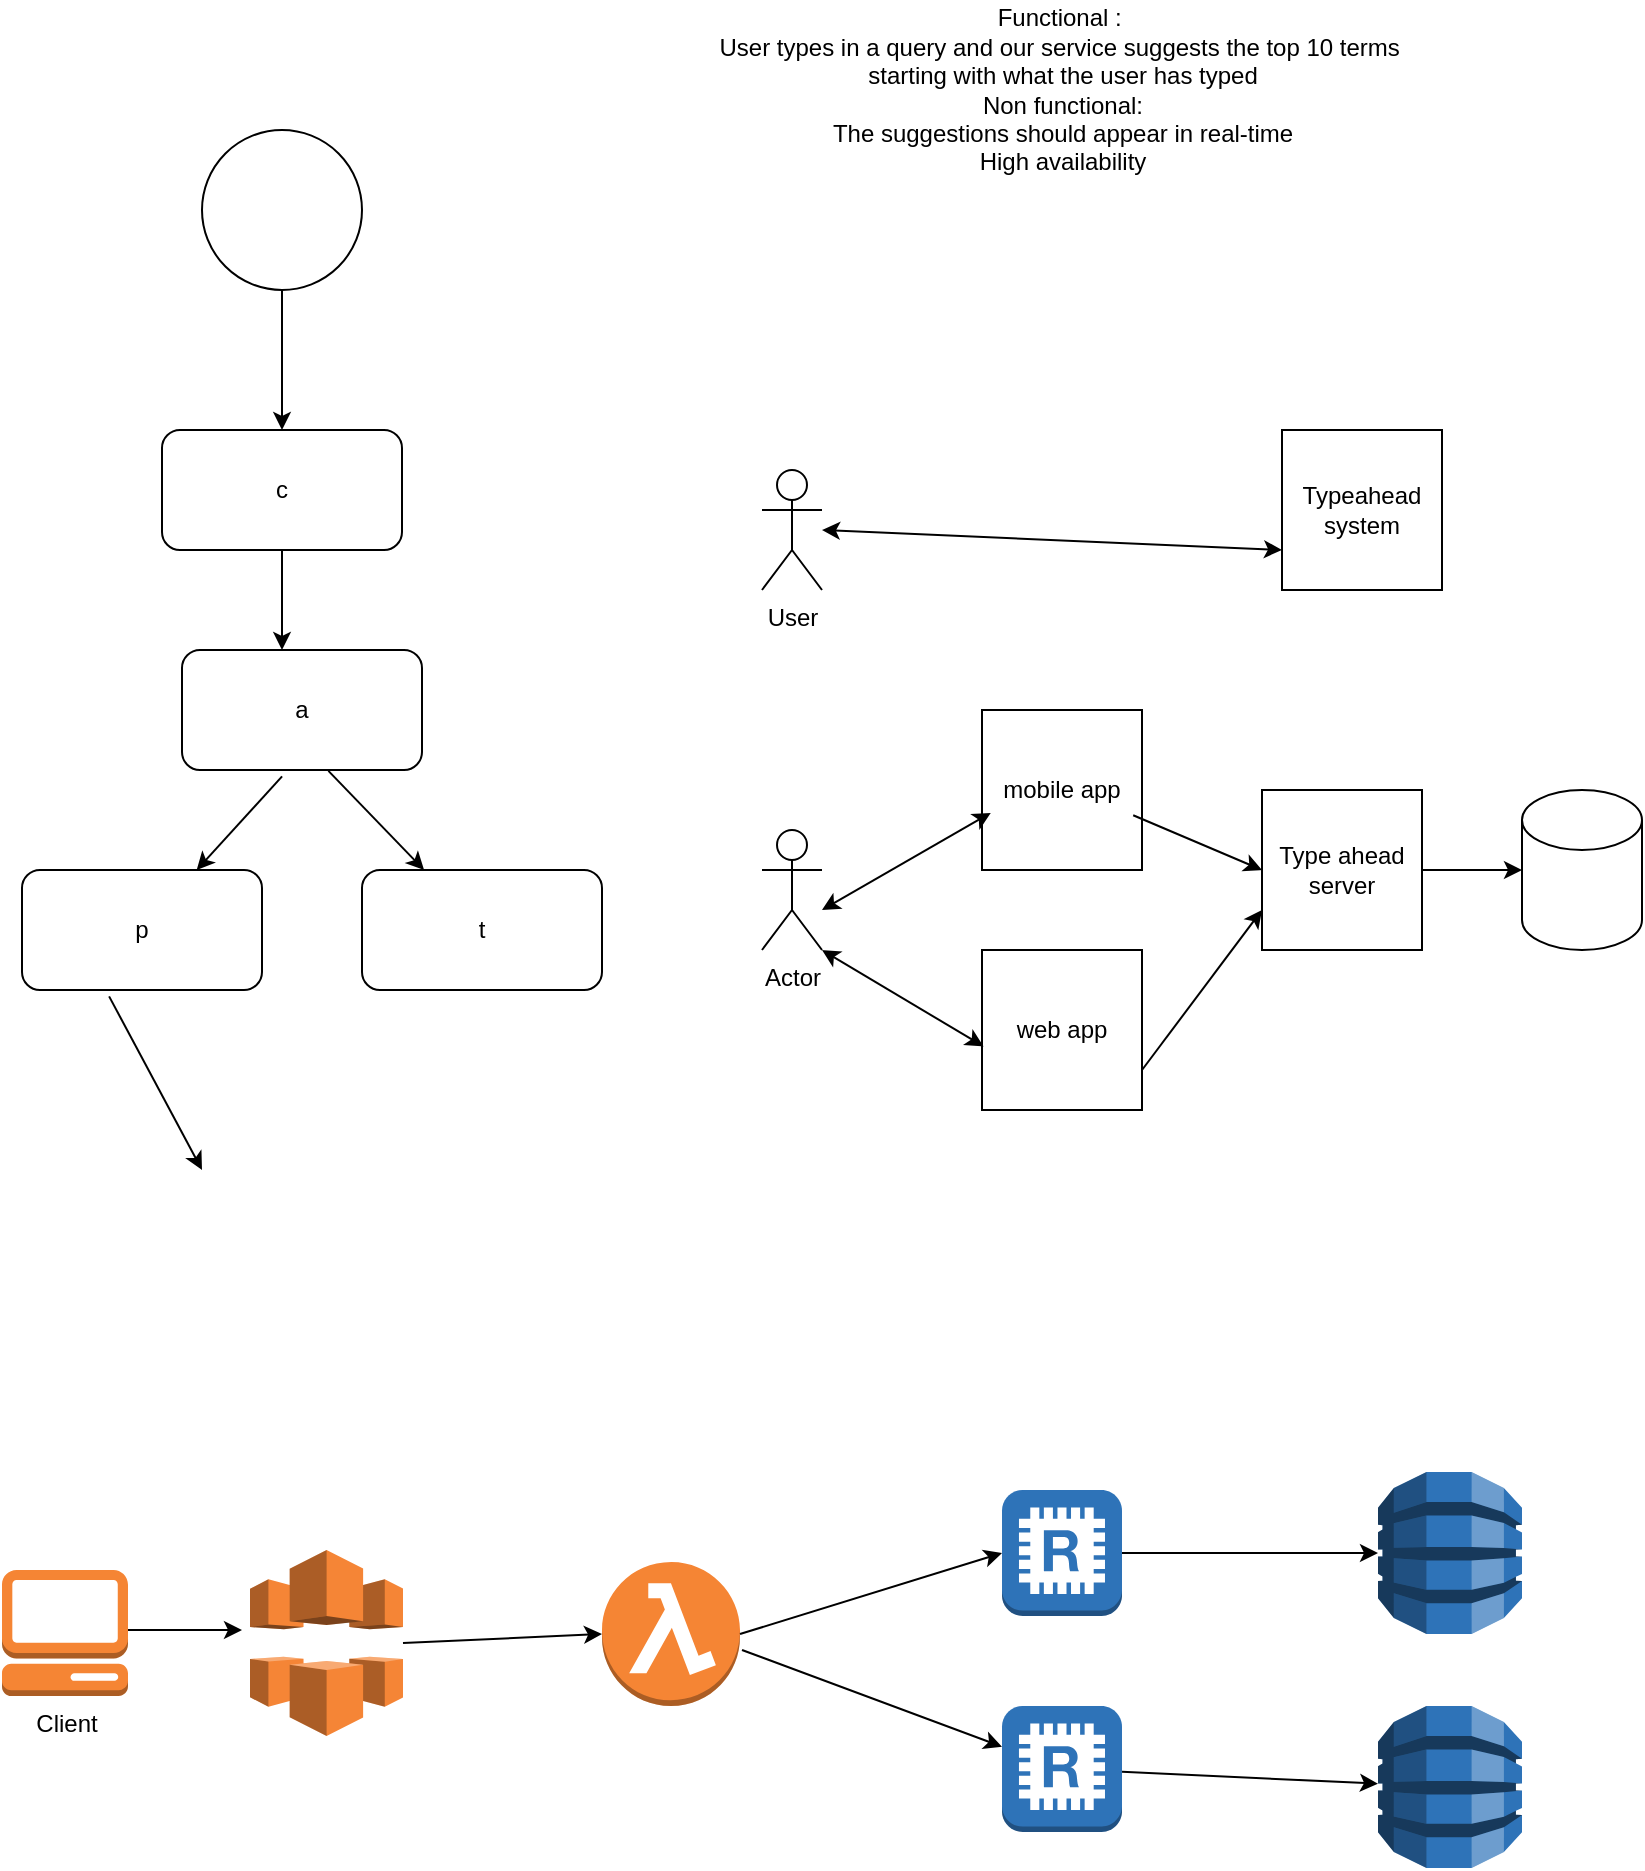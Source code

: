 <mxfile version="14.8.4" type="github">
  <diagram id="AILntux4WPIQAqsJrg51" name="Page-1">
    <mxGraphModel dx="1038" dy="489" grid="1" gridSize="10" guides="1" tooltips="1" connect="1" arrows="1" fold="1" page="1" pageScale="1" pageWidth="850" pageHeight="1100" math="0" shadow="0">
      <root>
        <mxCell id="0" />
        <mxCell id="1" parent="0" />
        <mxCell id="le-GWiaiNxiMTvMWL35W-1" value="Functional :&amp;nbsp;&lt;br&gt;User types in a query and our service suggests the top 10 terms&amp;nbsp;&lt;br&gt;starting with what the user has typed&lt;br&gt;Non functional:&lt;br&gt;The suggestions should appear in real-time&lt;br&gt;High availability" style="text;html=1;align=center;verticalAlign=middle;resizable=0;points=[];autosize=1;strokeColor=none;" parent="1" vertex="1">
          <mxGeometry x="360" y="45" width="360" height="90" as="geometry" />
        </mxCell>
        <mxCell id="le-GWiaiNxiMTvMWL35W-2" value="" style="ellipse;whiteSpace=wrap;html=1;aspect=fixed;" parent="1" vertex="1">
          <mxGeometry x="110" y="110" width="80" height="80" as="geometry" />
        </mxCell>
        <mxCell id="le-GWiaiNxiMTvMWL35W-3" value="" style="endArrow=classic;html=1;exitX=0.5;exitY=1;exitDx=0;exitDy=0;" parent="1" source="le-GWiaiNxiMTvMWL35W-2" edge="1">
          <mxGeometry width="50" height="50" relative="1" as="geometry">
            <mxPoint x="400" y="270" as="sourcePoint" />
            <mxPoint x="150" y="260" as="targetPoint" />
          </mxGeometry>
        </mxCell>
        <mxCell id="le-GWiaiNxiMTvMWL35W-4" value="c" style="rounded=1;whiteSpace=wrap;html=1;" parent="1" vertex="1">
          <mxGeometry x="90" y="260" width="120" height="60" as="geometry" />
        </mxCell>
        <mxCell id="le-GWiaiNxiMTvMWL35W-5" value="" style="endArrow=classic;html=1;exitX=0.5;exitY=1;exitDx=0;exitDy=0;" parent="1" source="le-GWiaiNxiMTvMWL35W-4" edge="1">
          <mxGeometry width="50" height="50" relative="1" as="geometry">
            <mxPoint x="-30" y="460" as="sourcePoint" />
            <mxPoint x="150" y="370" as="targetPoint" />
            <Array as="points" />
          </mxGeometry>
        </mxCell>
        <mxCell id="le-GWiaiNxiMTvMWL35W-6" value="a" style="rounded=1;whiteSpace=wrap;html=1;" parent="1" vertex="1">
          <mxGeometry x="100" y="370" width="120" height="60" as="geometry" />
        </mxCell>
        <mxCell id="le-GWiaiNxiMTvMWL35W-7" value="" style="endArrow=classic;html=1;exitX=0.417;exitY=1.053;exitDx=0;exitDy=0;exitPerimeter=0;" parent="1" source="le-GWiaiNxiMTvMWL35W-6" target="le-GWiaiNxiMTvMWL35W-8" edge="1">
          <mxGeometry width="50" height="50" relative="1" as="geometry">
            <mxPoint x="400" y="470" as="sourcePoint" />
            <mxPoint x="80" y="510" as="targetPoint" />
          </mxGeometry>
        </mxCell>
        <mxCell id="le-GWiaiNxiMTvMWL35W-8" value="p" style="rounded=1;whiteSpace=wrap;html=1;" parent="1" vertex="1">
          <mxGeometry x="20" y="480" width="120" height="60" as="geometry" />
        </mxCell>
        <mxCell id="le-GWiaiNxiMTvMWL35W-9" value="" style="endArrow=classic;html=1;exitX=0.61;exitY=1.007;exitDx=0;exitDy=0;exitPerimeter=0;" parent="1" source="le-GWiaiNxiMTvMWL35W-6" target="le-GWiaiNxiMTvMWL35W-10" edge="1">
          <mxGeometry width="50" height="50" relative="1" as="geometry">
            <mxPoint x="400" y="470" as="sourcePoint" />
            <mxPoint x="230" y="480" as="targetPoint" />
          </mxGeometry>
        </mxCell>
        <mxCell id="le-GWiaiNxiMTvMWL35W-10" value="t" style="rounded=1;whiteSpace=wrap;html=1;" parent="1" vertex="1">
          <mxGeometry x="190" y="480" width="120" height="60" as="geometry" />
        </mxCell>
        <mxCell id="le-GWiaiNxiMTvMWL35W-11" value="" style="endArrow=classic;html=1;exitX=0.363;exitY=1.053;exitDx=0;exitDy=0;exitPerimeter=0;" parent="1" source="le-GWiaiNxiMTvMWL35W-8" edge="1">
          <mxGeometry width="50" height="50" relative="1" as="geometry">
            <mxPoint x="400" y="670" as="sourcePoint" />
            <mxPoint x="110" y="630" as="targetPoint" />
          </mxGeometry>
        </mxCell>
        <mxCell id="le-GWiaiNxiMTvMWL35W-12" value="User" style="shape=umlActor;verticalLabelPosition=bottom;verticalAlign=top;html=1;outlineConnect=0;" parent="1" vertex="1">
          <mxGeometry x="390" y="280" width="30" height="60" as="geometry" />
        </mxCell>
        <mxCell id="le-GWiaiNxiMTvMWL35W-13" value="Typeahead system" style="whiteSpace=wrap;html=1;aspect=fixed;" parent="1" vertex="1">
          <mxGeometry x="650" y="260" width="80" height="80" as="geometry" />
        </mxCell>
        <mxCell id="le-GWiaiNxiMTvMWL35W-14" value="" style="endArrow=classic;startArrow=classic;html=1;entryX=0;entryY=0.75;entryDx=0;entryDy=0;" parent="1" target="le-GWiaiNxiMTvMWL35W-13" edge="1">
          <mxGeometry width="50" height="50" relative="1" as="geometry">
            <mxPoint x="420" y="310" as="sourcePoint" />
            <mxPoint x="540" y="290" as="targetPoint" />
          </mxGeometry>
        </mxCell>
        <mxCell id="le-GWiaiNxiMTvMWL35W-15" value="Actor" style="shape=umlActor;verticalLabelPosition=bottom;verticalAlign=top;html=1;outlineConnect=0;" parent="1" vertex="1">
          <mxGeometry x="390" y="460" width="30" height="60" as="geometry" />
        </mxCell>
        <mxCell id="le-GWiaiNxiMTvMWL35W-16" value="mobile app" style="whiteSpace=wrap;html=1;aspect=fixed;" parent="1" vertex="1">
          <mxGeometry x="500" y="400" width="80" height="80" as="geometry" />
        </mxCell>
        <mxCell id="le-GWiaiNxiMTvMWL35W-17" value="" style="endArrow=classic;startArrow=classic;html=1;entryX=0.055;entryY=0.643;entryDx=0;entryDy=0;entryPerimeter=0;" parent="1" target="le-GWiaiNxiMTvMWL35W-16" edge="1">
          <mxGeometry width="50" height="50" relative="1" as="geometry">
            <mxPoint x="420" y="500" as="sourcePoint" />
            <mxPoint x="480" y="480" as="targetPoint" />
          </mxGeometry>
        </mxCell>
        <mxCell id="le-GWiaiNxiMTvMWL35W-18" value="Type ahead server" style="whiteSpace=wrap;html=1;aspect=fixed;" parent="1" vertex="1">
          <mxGeometry x="640" y="440" width="80" height="80" as="geometry" />
        </mxCell>
        <mxCell id="le-GWiaiNxiMTvMWL35W-19" value="web app" style="whiteSpace=wrap;html=1;aspect=fixed;" parent="1" vertex="1">
          <mxGeometry x="500" y="520" width="80" height="80" as="geometry" />
        </mxCell>
        <mxCell id="le-GWiaiNxiMTvMWL35W-20" value="" style="endArrow=classic;startArrow=classic;html=1;entryX=0.01;entryY=0.603;entryDx=0;entryDy=0;entryPerimeter=0;exitX=1;exitY=1;exitDx=0;exitDy=0;exitPerimeter=0;" parent="1" source="le-GWiaiNxiMTvMWL35W-15" target="le-GWiaiNxiMTvMWL35W-19" edge="1">
          <mxGeometry width="50" height="50" relative="1" as="geometry">
            <mxPoint x="390" y="620" as="sourcePoint" />
            <mxPoint x="440" y="570" as="targetPoint" />
          </mxGeometry>
        </mxCell>
        <mxCell id="le-GWiaiNxiMTvMWL35W-21" value="" style="shape=cylinder3;whiteSpace=wrap;html=1;boundedLbl=1;backgroundOutline=1;size=15;" parent="1" vertex="1">
          <mxGeometry x="770" y="440" width="60" height="80" as="geometry" />
        </mxCell>
        <mxCell id="le-GWiaiNxiMTvMWL35W-22" value="" style="endArrow=classic;html=1;entryX=0;entryY=0.5;entryDx=0;entryDy=0;exitX=0.945;exitY=0.658;exitDx=0;exitDy=0;exitPerimeter=0;" parent="1" source="le-GWiaiNxiMTvMWL35W-16" target="le-GWiaiNxiMTvMWL35W-18" edge="1">
          <mxGeometry width="50" height="50" relative="1" as="geometry">
            <mxPoint x="400" y="430" as="sourcePoint" />
            <mxPoint x="450" y="380" as="targetPoint" />
          </mxGeometry>
        </mxCell>
        <mxCell id="le-GWiaiNxiMTvMWL35W-23" value="" style="endArrow=classic;html=1;exitX=1;exitY=0.75;exitDx=0;exitDy=0;entryX=0;entryY=0.75;entryDx=0;entryDy=0;" parent="1" source="le-GWiaiNxiMTvMWL35W-19" target="le-GWiaiNxiMTvMWL35W-18" edge="1">
          <mxGeometry width="50" height="50" relative="1" as="geometry">
            <mxPoint x="400" y="430" as="sourcePoint" />
            <mxPoint x="450" y="380" as="targetPoint" />
          </mxGeometry>
        </mxCell>
        <mxCell id="le-GWiaiNxiMTvMWL35W-24" value="" style="endArrow=classic;html=1;entryX=0;entryY=0.5;entryDx=0;entryDy=0;entryPerimeter=0;" parent="1" target="le-GWiaiNxiMTvMWL35W-21" edge="1">
          <mxGeometry width="50" height="50" relative="1" as="geometry">
            <mxPoint x="720" y="480" as="sourcePoint" />
            <mxPoint x="450" y="380" as="targetPoint" />
            <Array as="points" />
          </mxGeometry>
        </mxCell>
        <mxCell id="GR5I1Z_GQwLvf_t0m6WS-2" value="" style="endArrow=classic;html=1;" edge="1" parent="1">
          <mxGeometry width="50" height="50" relative="1" as="geometry">
            <mxPoint x="70" y="860" as="sourcePoint" />
            <mxPoint x="130" y="860" as="targetPoint" />
          </mxGeometry>
        </mxCell>
        <mxCell id="GR5I1Z_GQwLvf_t0m6WS-3" value="" style="outlineConnect=0;dashed=0;verticalLabelPosition=bottom;verticalAlign=top;align=center;html=1;shape=mxgraph.aws3.cloudfront;fillColor=#F58536;gradientColor=none;" vertex="1" parent="1">
          <mxGeometry x="134" y="820" width="76.5" height="93" as="geometry" />
        </mxCell>
        <mxCell id="GR5I1Z_GQwLvf_t0m6WS-4" value="Client" style="outlineConnect=0;dashed=0;verticalLabelPosition=bottom;verticalAlign=top;align=center;html=1;shape=mxgraph.aws3.management_console;fillColor=#F58534;gradientColor=none;" vertex="1" parent="1">
          <mxGeometry x="10" y="830" width="63" height="63" as="geometry" />
        </mxCell>
        <mxCell id="GR5I1Z_GQwLvf_t0m6WS-5" value="" style="outlineConnect=0;dashed=0;verticalLabelPosition=bottom;verticalAlign=top;align=center;html=1;shape=mxgraph.aws3.lambda_function;fillColor=#F58534;gradientColor=none;" vertex="1" parent="1">
          <mxGeometry x="310" y="826" width="69" height="72" as="geometry" />
        </mxCell>
        <mxCell id="GR5I1Z_GQwLvf_t0m6WS-6" value="" style="outlineConnect=0;dashed=0;verticalLabelPosition=bottom;verticalAlign=top;align=center;html=1;shape=mxgraph.aws3.dynamo_db;fillColor=#2E73B8;gradientColor=none;" vertex="1" parent="1">
          <mxGeometry x="698" y="781" width="72" height="81" as="geometry" />
        </mxCell>
        <mxCell id="GR5I1Z_GQwLvf_t0m6WS-7" value="" style="outlineConnect=0;dashed=0;verticalLabelPosition=bottom;verticalAlign=top;align=center;html=1;shape=mxgraph.aws3.dynamo_db;fillColor=#2E73B8;gradientColor=none;" vertex="1" parent="1">
          <mxGeometry x="698" y="898" width="72" height="81" as="geometry" />
        </mxCell>
        <mxCell id="GR5I1Z_GQwLvf_t0m6WS-8" value="" style="outlineConnect=0;dashed=0;verticalLabelPosition=bottom;verticalAlign=top;align=center;html=1;shape=mxgraph.aws3.redis;fillColor=#2E73B8;gradientColor=none;" vertex="1" parent="1">
          <mxGeometry x="510" y="790" width="60" height="63" as="geometry" />
        </mxCell>
        <mxCell id="GR5I1Z_GQwLvf_t0m6WS-9" value="" style="outlineConnect=0;dashed=0;verticalLabelPosition=bottom;verticalAlign=top;align=center;html=1;shape=mxgraph.aws3.redis;fillColor=#2E73B8;gradientColor=none;" vertex="1" parent="1">
          <mxGeometry x="510" y="898" width="60" height="63" as="geometry" />
        </mxCell>
        <mxCell id="GR5I1Z_GQwLvf_t0m6WS-11" value="" style="endArrow=classic;html=1;entryX=0;entryY=0.5;entryDx=0;entryDy=0;entryPerimeter=0;exitX=1;exitY=0.5;exitDx=0;exitDy=0;exitPerimeter=0;" edge="1" parent="1" source="GR5I1Z_GQwLvf_t0m6WS-5" target="GR5I1Z_GQwLvf_t0m6WS-8">
          <mxGeometry width="50" height="50" relative="1" as="geometry">
            <mxPoint x="390" y="940" as="sourcePoint" />
            <mxPoint x="440" y="890" as="targetPoint" />
          </mxGeometry>
        </mxCell>
        <mxCell id="GR5I1Z_GQwLvf_t0m6WS-12" value="" style="endArrow=classic;html=1;exitX=1;exitY=0.5;exitDx=0;exitDy=0;exitPerimeter=0;entryX=0;entryY=0.5;entryDx=0;entryDy=0;entryPerimeter=0;" edge="1" parent="1" source="GR5I1Z_GQwLvf_t0m6WS-3" target="GR5I1Z_GQwLvf_t0m6WS-5">
          <mxGeometry width="50" height="50" relative="1" as="geometry">
            <mxPoint x="400" y="880" as="sourcePoint" />
            <mxPoint x="450" y="830" as="targetPoint" />
          </mxGeometry>
        </mxCell>
        <mxCell id="GR5I1Z_GQwLvf_t0m6WS-13" value="" style="endArrow=classic;html=1;" edge="1" parent="1" target="GR5I1Z_GQwLvf_t0m6WS-9">
          <mxGeometry width="50" height="50" relative="1" as="geometry">
            <mxPoint x="380" y="870" as="sourcePoint" />
            <mxPoint x="450" y="830" as="targetPoint" />
          </mxGeometry>
        </mxCell>
        <mxCell id="GR5I1Z_GQwLvf_t0m6WS-14" value="" style="endArrow=classic;html=1;" edge="1" parent="1" source="GR5I1Z_GQwLvf_t0m6WS-8" target="GR5I1Z_GQwLvf_t0m6WS-6">
          <mxGeometry width="50" height="50" relative="1" as="geometry">
            <mxPoint x="400" y="880" as="sourcePoint" />
            <mxPoint x="450" y="830" as="targetPoint" />
          </mxGeometry>
        </mxCell>
        <mxCell id="GR5I1Z_GQwLvf_t0m6WS-15" value="" style="endArrow=classic;html=1;" edge="1" parent="1" source="GR5I1Z_GQwLvf_t0m6WS-9" target="GR5I1Z_GQwLvf_t0m6WS-7">
          <mxGeometry width="50" height="50" relative="1" as="geometry">
            <mxPoint x="400" y="880" as="sourcePoint" />
            <mxPoint x="450" y="830" as="targetPoint" />
          </mxGeometry>
        </mxCell>
      </root>
    </mxGraphModel>
  </diagram>
</mxfile>
